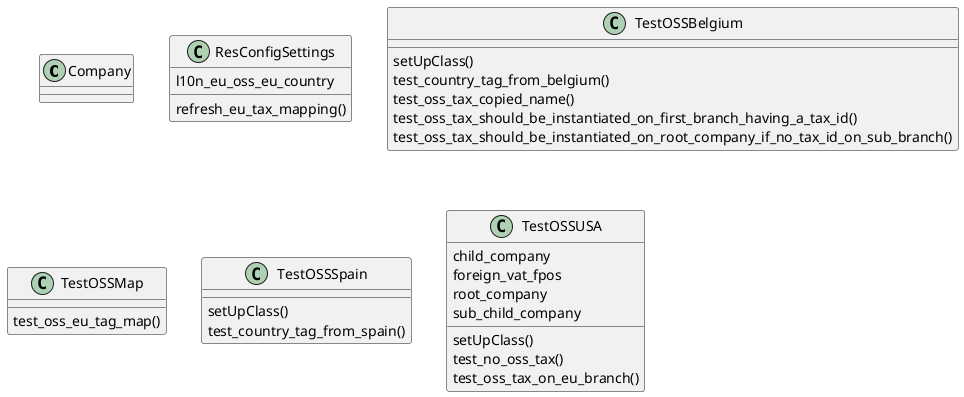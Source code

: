 @startuml classes_l10n_eu_oss
set namespaceSeparator none
class "Company" as odoo_src.odoo.addons.l10n_eu_oss.models.res_company.Company {
}
class "ResConfigSettings" as odoo_src.odoo.addons.l10n_eu_oss.models.res_config_settings.ResConfigSettings {
  l10n_eu_oss_eu_country
  refresh_eu_tax_mapping()
}
class "TestOSSBelgium" as odoo_src.odoo.addons.l10n_eu_oss.tests.test_oss.TestOSSBelgium {
  setUpClass()
  test_country_tag_from_belgium()
  test_oss_tax_copied_name()
  test_oss_tax_should_be_instantiated_on_first_branch_having_a_tax_id()
  test_oss_tax_should_be_instantiated_on_root_company_if_no_tax_id_on_sub_branch()
}
class "TestOSSMap" as odoo_src.odoo.addons.l10n_eu_oss.tests.test_oss.TestOSSMap {
  test_oss_eu_tag_map()
}
class "TestOSSSpain" as odoo_src.odoo.addons.l10n_eu_oss.tests.test_oss.TestOSSSpain {
  setUpClass()
  test_country_tag_from_spain()
}
class "TestOSSUSA" as odoo_src.odoo.addons.l10n_eu_oss.tests.test_oss.TestOSSUSA {
  child_company
  foreign_vat_fpos
  root_company
  sub_child_company
  setUpClass()
  test_no_oss_tax()
  test_oss_tax_on_eu_branch()
}
@enduml
